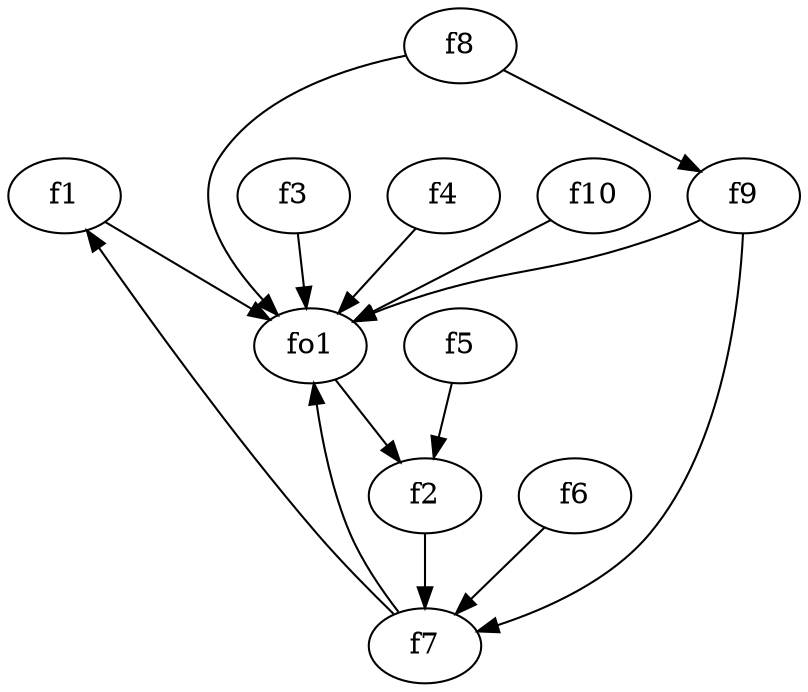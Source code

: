 strict digraph  {
f1;
f2;
f3;
f4;
f5;
f6;
f7;
f8;
f9;
f10;
fo1;
f1 -> fo1  [weight=2];
f2 -> f7  [weight=2];
f3 -> fo1  [weight=2];
f4 -> fo1  [weight=2];
f5 -> f2  [weight=2];
f6 -> f7  [weight=2];
f7 -> fo1  [weight=2];
f7 -> f1  [weight=2];
f8 -> fo1  [weight=2];
f8 -> f9  [weight=2];
f9 -> fo1  [weight=2];
f9 -> f7  [weight=2];
f10 -> fo1  [weight=2];
fo1 -> f2  [weight=2];
}

